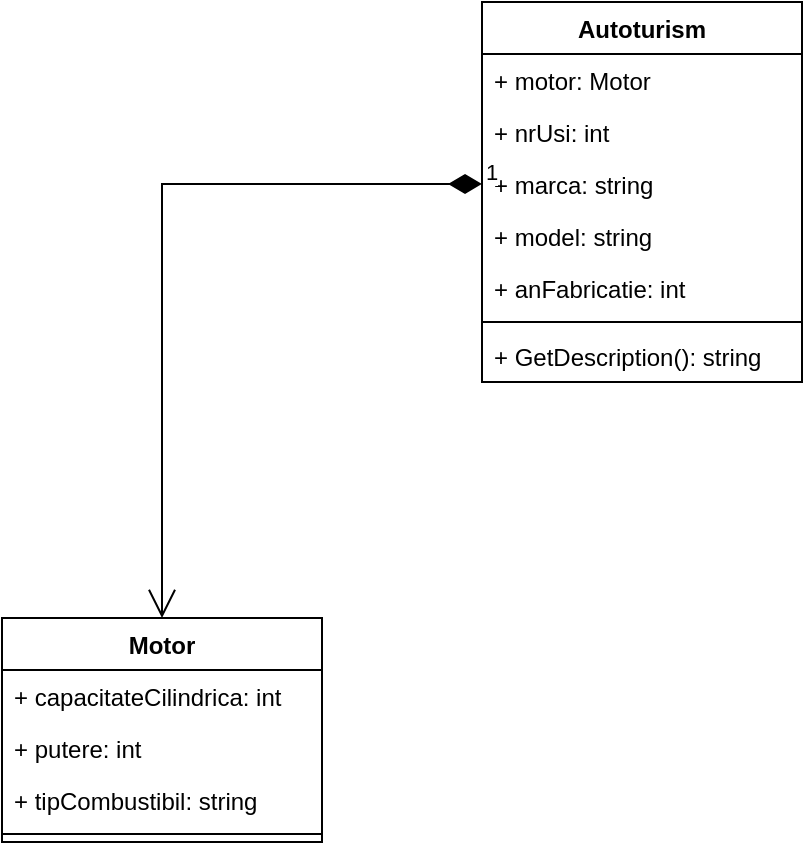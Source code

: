 <mxfile version="20.6.2" type="device"><diagram id="9-imFCli_MxHCTCdY6nt" name="Page-1"><mxGraphModel dx="2062" dy="1212" grid="1" gridSize="10" guides="1" tooltips="1" connect="1" arrows="1" fold="1" page="1" pageScale="1" pageWidth="1169" pageHeight="827" math="0" shadow="0"><root><mxCell id="0"/><mxCell id="1" parent="0"/><mxCell id="EuJmBw-NhDlEh219JLr9-1" value="Autoturism" style="swimlane;fontStyle=1;align=center;verticalAlign=top;childLayout=stackLayout;horizontal=1;startSize=26;horizontalStack=0;resizeParent=1;resizeParentMax=0;resizeLast=0;collapsible=1;marginBottom=0;" vertex="1" parent="1"><mxGeometry x="390" y="20" width="160" height="190" as="geometry"/></mxCell><mxCell id="EuJmBw-NhDlEh219JLr9-2" value="+ motor: Motor" style="text;strokeColor=none;fillColor=none;align=left;verticalAlign=top;spacingLeft=4;spacingRight=4;overflow=hidden;rotatable=0;points=[[0,0.5],[1,0.5]];portConstraint=eastwest;" vertex="1" parent="EuJmBw-NhDlEh219JLr9-1"><mxGeometry y="26" width="160" height="26" as="geometry"/></mxCell><mxCell id="EuJmBw-NhDlEh219JLr9-9" value="+ nrUsi: int" style="text;strokeColor=none;fillColor=none;align=left;verticalAlign=top;spacingLeft=4;spacingRight=4;overflow=hidden;rotatable=0;points=[[0,0.5],[1,0.5]];portConstraint=eastwest;" vertex="1" parent="EuJmBw-NhDlEh219JLr9-1"><mxGeometry y="52" width="160" height="26" as="geometry"/></mxCell><mxCell id="EuJmBw-NhDlEh219JLr9-10" value="+ marca: string" style="text;strokeColor=none;fillColor=none;align=left;verticalAlign=top;spacingLeft=4;spacingRight=4;overflow=hidden;rotatable=0;points=[[0,0.5],[1,0.5]];portConstraint=eastwest;" vertex="1" parent="EuJmBw-NhDlEh219JLr9-1"><mxGeometry y="78" width="160" height="26" as="geometry"/></mxCell><mxCell id="EuJmBw-NhDlEh219JLr9-11" value="+ model: string" style="text;strokeColor=none;fillColor=none;align=left;verticalAlign=top;spacingLeft=4;spacingRight=4;overflow=hidden;rotatable=0;points=[[0,0.5],[1,0.5]];portConstraint=eastwest;" vertex="1" parent="EuJmBw-NhDlEh219JLr9-1"><mxGeometry y="104" width="160" height="26" as="geometry"/></mxCell><mxCell id="EuJmBw-NhDlEh219JLr9-13" value="+ anFabricatie: int" style="text;strokeColor=none;fillColor=none;align=left;verticalAlign=top;spacingLeft=4;spacingRight=4;overflow=hidden;rotatable=0;points=[[0,0.5],[1,0.5]];portConstraint=eastwest;" vertex="1" parent="EuJmBw-NhDlEh219JLr9-1"><mxGeometry y="130" width="160" height="26" as="geometry"/></mxCell><mxCell id="EuJmBw-NhDlEh219JLr9-3" value="" style="line;strokeWidth=1;fillColor=none;align=left;verticalAlign=middle;spacingTop=-1;spacingLeft=3;spacingRight=3;rotatable=0;labelPosition=right;points=[];portConstraint=eastwest;strokeColor=inherit;" vertex="1" parent="EuJmBw-NhDlEh219JLr9-1"><mxGeometry y="156" width="160" height="8" as="geometry"/></mxCell><mxCell id="EuJmBw-NhDlEh219JLr9-4" value="+ GetDescription(): string" style="text;strokeColor=none;fillColor=none;align=left;verticalAlign=top;spacingLeft=4;spacingRight=4;overflow=hidden;rotatable=0;points=[[0,0.5],[1,0.5]];portConstraint=eastwest;" vertex="1" parent="EuJmBw-NhDlEh219JLr9-1"><mxGeometry y="164" width="160" height="26" as="geometry"/></mxCell><mxCell id="EuJmBw-NhDlEh219JLr9-5" value="Motor" style="swimlane;fontStyle=1;align=center;verticalAlign=top;childLayout=stackLayout;horizontal=1;startSize=26;horizontalStack=0;resizeParent=1;resizeParentMax=0;resizeLast=0;collapsible=1;marginBottom=0;" vertex="1" parent="1"><mxGeometry x="150" y="328" width="160" height="112" as="geometry"/></mxCell><mxCell id="EuJmBw-NhDlEh219JLr9-6" value="+ capacitateCilindrica: int" style="text;strokeColor=none;fillColor=none;align=left;verticalAlign=top;spacingLeft=4;spacingRight=4;overflow=hidden;rotatable=0;points=[[0,0.5],[1,0.5]];portConstraint=eastwest;" vertex="1" parent="EuJmBw-NhDlEh219JLr9-5"><mxGeometry y="26" width="160" height="26" as="geometry"/></mxCell><mxCell id="EuJmBw-NhDlEh219JLr9-14" value="+ putere: int" style="text;strokeColor=none;fillColor=none;align=left;verticalAlign=top;spacingLeft=4;spacingRight=4;overflow=hidden;rotatable=0;points=[[0,0.5],[1,0.5]];portConstraint=eastwest;" vertex="1" parent="EuJmBw-NhDlEh219JLr9-5"><mxGeometry y="52" width="160" height="26" as="geometry"/></mxCell><mxCell id="EuJmBw-NhDlEh219JLr9-15" value="+ tipCombustibil: string" style="text;strokeColor=none;fillColor=none;align=left;verticalAlign=top;spacingLeft=4;spacingRight=4;overflow=hidden;rotatable=0;points=[[0,0.5],[1,0.5]];portConstraint=eastwest;" vertex="1" parent="EuJmBw-NhDlEh219JLr9-5"><mxGeometry y="78" width="160" height="26" as="geometry"/></mxCell><mxCell id="EuJmBw-NhDlEh219JLr9-7" value="" style="line;strokeWidth=1;fillColor=none;align=left;verticalAlign=middle;spacingTop=-1;spacingLeft=3;spacingRight=3;rotatable=0;labelPosition=right;points=[];portConstraint=eastwest;strokeColor=inherit;" vertex="1" parent="EuJmBw-NhDlEh219JLr9-5"><mxGeometry y="104" width="160" height="8" as="geometry"/></mxCell><mxCell id="EuJmBw-NhDlEh219JLr9-16" value="1" style="endArrow=open;html=1;endSize=12;startArrow=diamondThin;startSize=14;startFill=1;edgeStyle=orthogonalEdgeStyle;align=left;verticalAlign=bottom;rounded=0;entryX=0.5;entryY=0;entryDx=0;entryDy=0;exitX=0;exitY=0.5;exitDx=0;exitDy=0;" edge="1" parent="1" source="EuJmBw-NhDlEh219JLr9-10" target="EuJmBw-NhDlEh219JLr9-5"><mxGeometry x="-1" y="3" relative="1" as="geometry"><mxPoint x="425" y="270" as="sourcePoint"/><mxPoint x="585" y="270" as="targetPoint"/></mxGeometry></mxCell></root></mxGraphModel></diagram></mxfile>